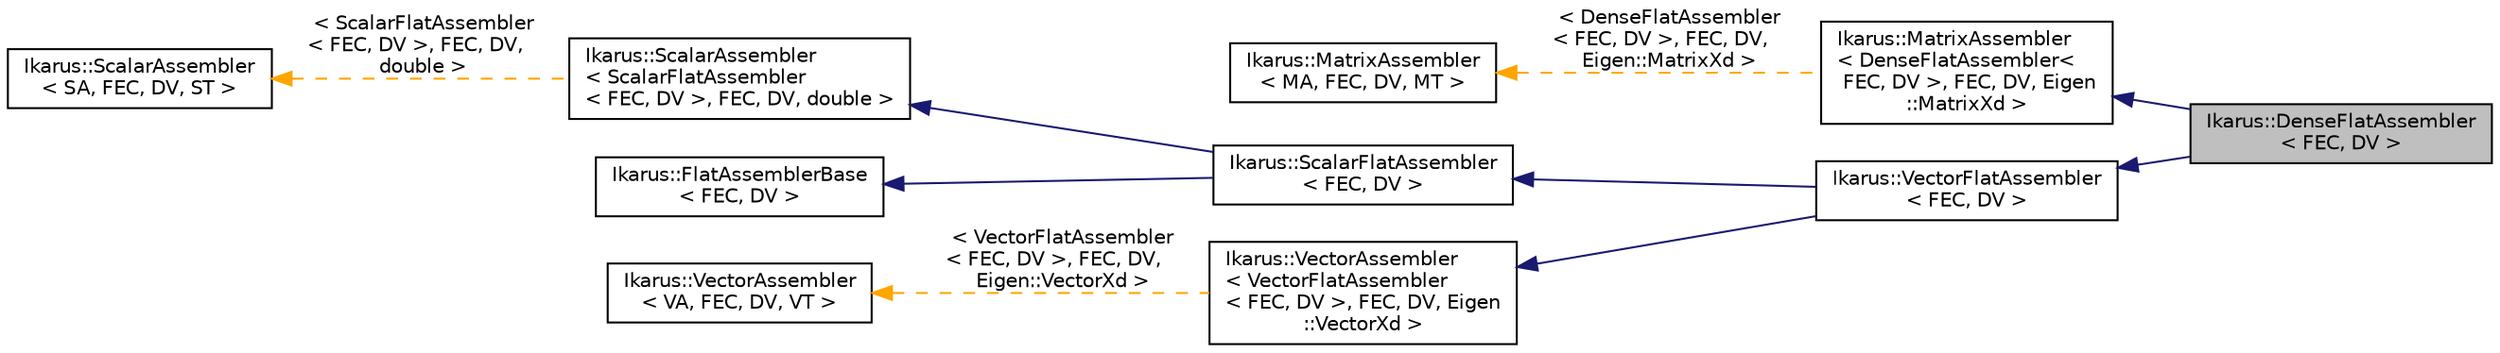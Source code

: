digraph "Ikarus::DenseFlatAssembler&lt; FEC, DV &gt;"
{
 // LATEX_PDF_SIZE
  edge [fontname="Helvetica",fontsize="10",labelfontname="Helvetica",labelfontsize="10"];
  node [fontname="Helvetica",fontsize="10",shape=record];
  rankdir="LR";
  Node1 [label="Ikarus::DenseFlatAssembler\l\< FEC, DV \>",height=0.2,width=0.4,color="black", fillcolor="grey75", style="filled", fontcolor="black",tooltip="DenseFlatAssembler assembles matrix quantities using a flat basis Indexing strategy...."];
  Node2 -> Node1 [dir="back",color="midnightblue",fontsize="10",style="solid"];
  Node2 [label="Ikarus::MatrixAssembler\l\< DenseFlatAssembler\<\l FEC, DV \>, FEC, DV, Eigen\l::MatrixXd \>",height=0.2,width=0.4,color="black", fillcolor="white", style="filled",URL="$a01252.html",tooltip=" "];
  Node3 -> Node2 [dir="back",color="orange",fontsize="10",style="dashed",label=" \< DenseFlatAssembler\l\< FEC, DV \>, FEC, DV,\l Eigen::MatrixXd \>" ];
  Node3 [label="Ikarus::MatrixAssembler\l\< MA, FEC, DV, MT \>",height=0.2,width=0.4,color="black", fillcolor="white", style="filled",URL="$a01252.html",tooltip="The MatrixAssembler provides an interface for an assembler that assembles matrix quantities."];
  Node4 -> Node1 [dir="back",color="midnightblue",fontsize="10",style="solid"];
  Node4 [label="Ikarus::VectorFlatAssembler\l\< FEC, DV \>",height=0.2,width=0.4,color="black", fillcolor="white", style="filled",URL="$a01260.html",tooltip="VectorFlatAssembler assembles vector quantities using a flat basis Indexing strategy."];
  Node5 -> Node4 [dir="back",color="midnightblue",fontsize="10",style="solid"];
  Node5 [label="Ikarus::ScalarFlatAssembler\l\< FEC, DV \>",height=0.2,width=0.4,color="black", fillcolor="white", style="filled",URL="$a01256.html",tooltip="ScalarFlatAssembler assembles scalar quantities."];
  Node6 -> Node5 [dir="back",color="midnightblue",fontsize="10",style="solid"];
  Node6 [label="Ikarus::ScalarAssembler\l\< ScalarFlatAssembler\l\< FEC, DV \>, FEC, DV, double \>",height=0.2,width=0.4,color="black", fillcolor="white", style="filled",URL="$a01244.html",tooltip=" "];
  Node7 -> Node6 [dir="back",color="orange",fontsize="10",style="dashed",label=" \< ScalarFlatAssembler\l\< FEC, DV \>, FEC, DV,\l double \>" ];
  Node7 [label="Ikarus::ScalarAssembler\l\< SA, FEC, DV, ST \>",height=0.2,width=0.4,color="black", fillcolor="white", style="filled",URL="$a01244.html",tooltip="The ScalarAssembler provides an interface for an assembler that assembles scalar quantities."];
  Node8 -> Node5 [dir="back",color="midnightblue",fontsize="10",style="solid"];
  Node8 [label="Ikarus::FlatAssemblerBase\l\< FEC, DV \>",height=0.2,width=0.4,color="black", fillcolor="white", style="filled",URL="$a01240.html",tooltip="The FlatAssemblerBase takes care of common subtasks done by flat assemblers."];
  Node9 -> Node4 [dir="back",color="midnightblue",fontsize="10",style="solid"];
  Node9 [label="Ikarus::VectorAssembler\l\< VectorFlatAssembler\l\< FEC, DV \>, FEC, DV, Eigen\l::VectorXd \>",height=0.2,width=0.4,color="black", fillcolor="white", style="filled",URL="$a01248.html",tooltip=" "];
  Node10 -> Node9 [dir="back",color="orange",fontsize="10",style="dashed",label=" \< VectorFlatAssembler\l\< FEC, DV \>, FEC, DV,\l Eigen::VectorXd \>" ];
  Node10 [label="Ikarus::VectorAssembler\l\< VA, FEC, DV, VT \>",height=0.2,width=0.4,color="black", fillcolor="white", style="filled",URL="$a01248.html",tooltip="The VectorAssembler provides an interface for an assembler that assembles vector quantities."];
}
